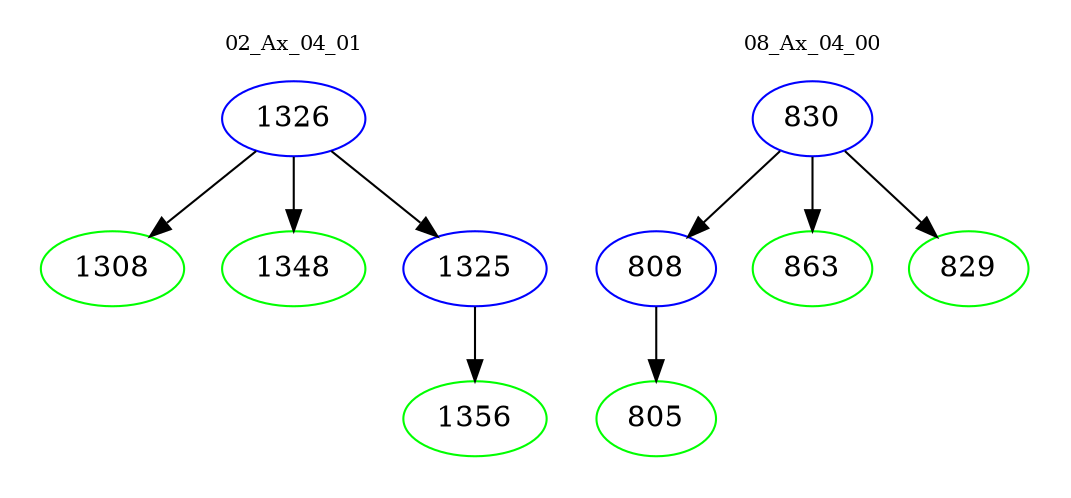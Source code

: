 digraph{
subgraph cluster_0 {
color = white
label = "02_Ax_04_01";
fontsize=10;
T0_1326 [label="1326", color="blue"]
T0_1326 -> T0_1308 [color="black"]
T0_1308 [label="1308", color="green"]
T0_1326 -> T0_1348 [color="black"]
T0_1348 [label="1348", color="green"]
T0_1326 -> T0_1325 [color="black"]
T0_1325 [label="1325", color="blue"]
T0_1325 -> T0_1356 [color="black"]
T0_1356 [label="1356", color="green"]
}
subgraph cluster_1 {
color = white
label = "08_Ax_04_00";
fontsize=10;
T1_830 [label="830", color="blue"]
T1_830 -> T1_808 [color="black"]
T1_808 [label="808", color="blue"]
T1_808 -> T1_805 [color="black"]
T1_805 [label="805", color="green"]
T1_830 -> T1_863 [color="black"]
T1_863 [label="863", color="green"]
T1_830 -> T1_829 [color="black"]
T1_829 [label="829", color="green"]
}
}
